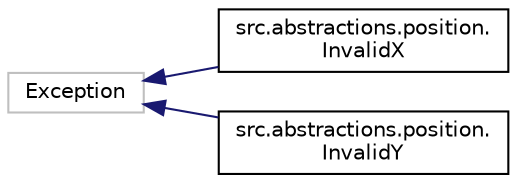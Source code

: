digraph "Graphical Class Hierarchy"
{
  edge [fontname="Helvetica",fontsize="10",labelfontname="Helvetica",labelfontsize="10"];
  node [fontname="Helvetica",fontsize="10",shape=record];
  rankdir="LR";
  Node1 [label="Exception",height=0.2,width=0.4,color="grey75", fillcolor="white", style="filled"];
  Node1 -> Node2 [dir="back",color="midnightblue",fontsize="10",style="solid",fontname="Helvetica"];
  Node2 [label="src.abstractions.position.\lInvalidX",height=0.2,width=0.4,color="black", fillcolor="white", style="filled",URL="$classsrc_1_1abstractions_1_1position_1_1InvalidX.html"];
  Node1 -> Node3 [dir="back",color="midnightblue",fontsize="10",style="solid",fontname="Helvetica"];
  Node3 [label="src.abstractions.position.\lInvalidY",height=0.2,width=0.4,color="black", fillcolor="white", style="filled",URL="$classsrc_1_1abstractions_1_1position_1_1InvalidY.html"];
}
